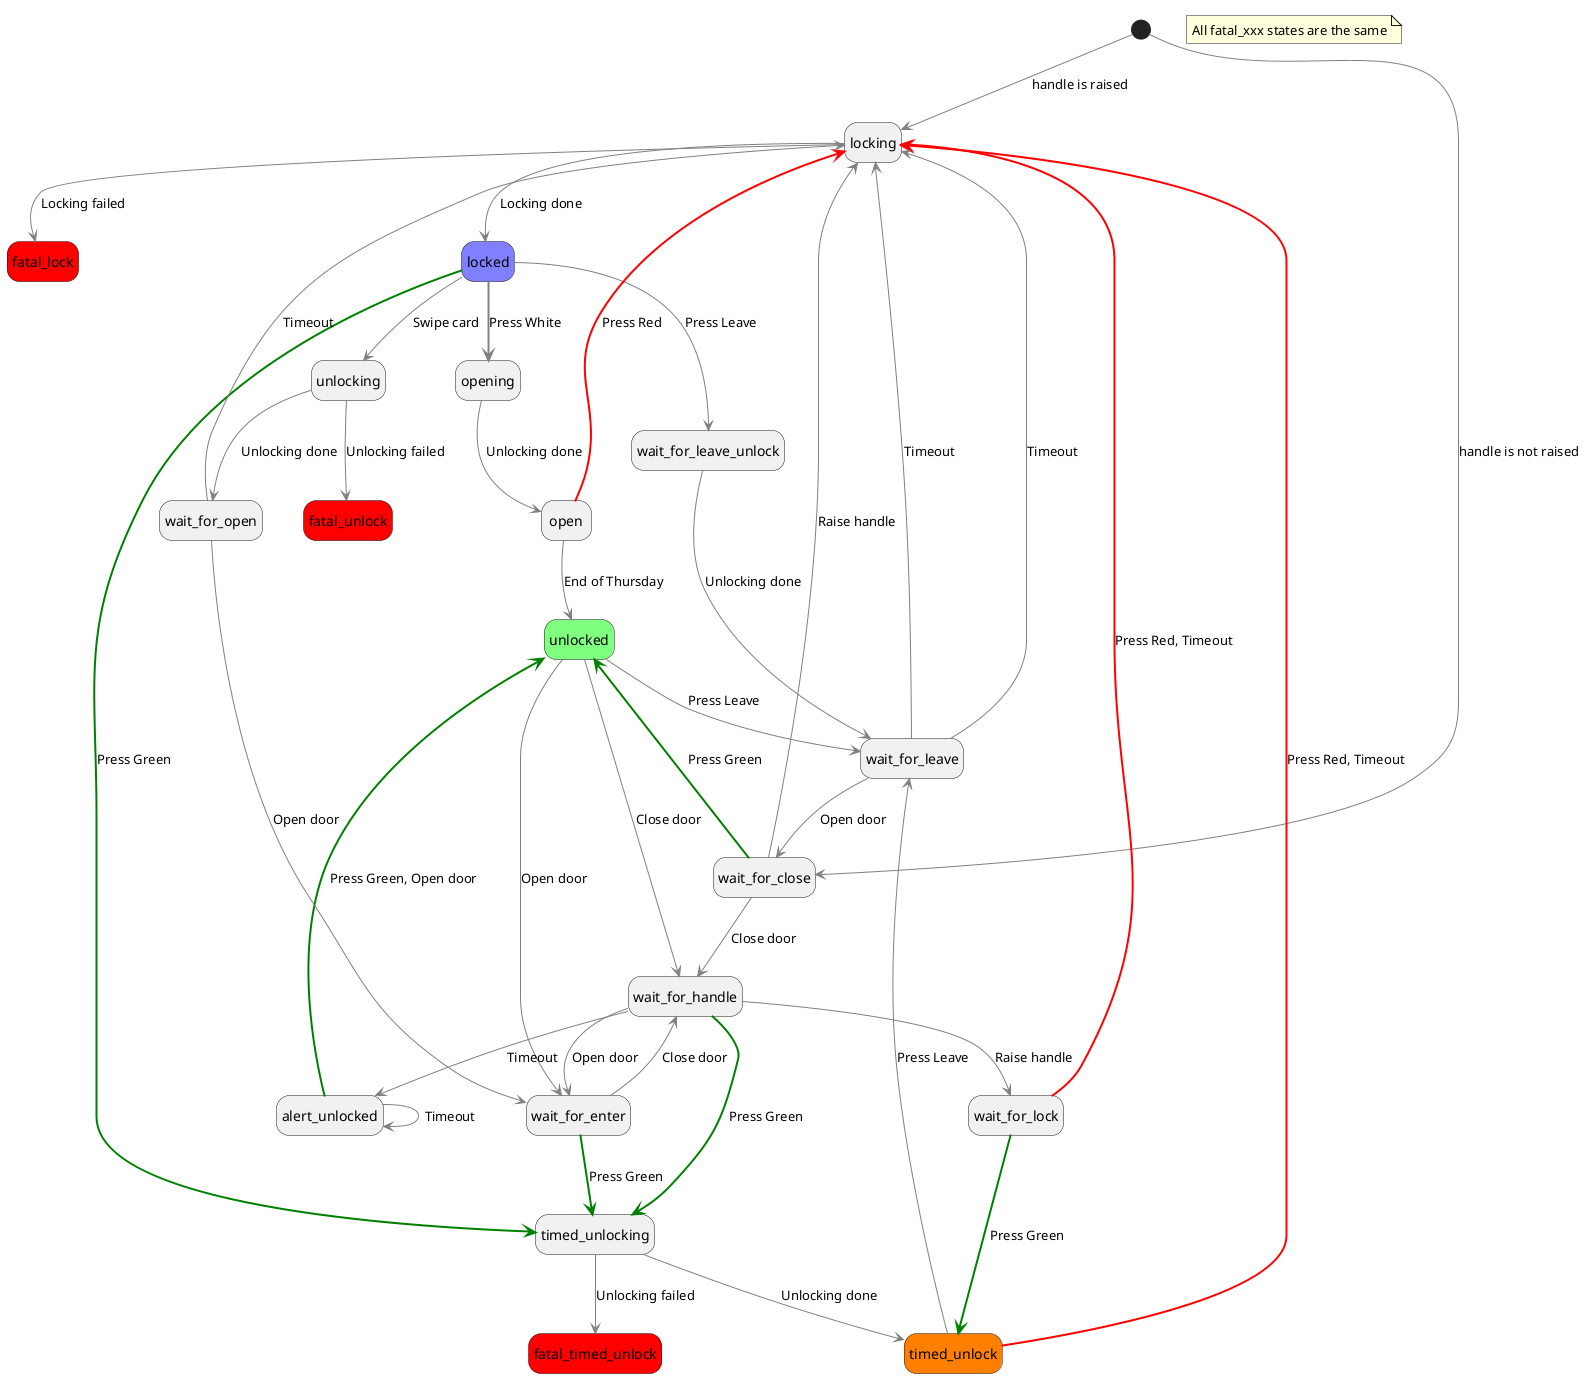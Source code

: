 @startuml
hide empty description

<style>
stateDiagram {
  arrow {
    LineColor Gray
  }
}
</style>

state fatal_lock #ff0000
state fatal_unlock #ff0000
state fatal_timed_unlock #ff0000

note "All fatal_xxx states are the same" as fatal_note

state locked #8080ff
state unlocked #80ff80
state timed_unlock #ff8000

[*] --> locking: handle is raised
[*] --> wait_for_close: handle is not raised
alert_unlocked --> alert_unlocked: Timeout
alert_unlocked -[#green,bold]-> unlocked: Press Green, Open door
locked -[#gray,bold]-> opening: Press White
locked -[#green,bold]-> timed_unlocking: Press Green
locked --> unlocking: Swipe card
locked --> wait_for_leave_unlock: Press Leave
locking --> fatal_lock: Locking failed
locking --> locked: Locking done
open -[#red,bold]-> locking: Press Red
open --> unlocked: End of Thursday
opening --> open: Unlocking done
timed_unlock -[#red,bold]-> locking: Press Red, Timeout
timed_unlock --> wait_for_leave: Press Leave
timed_unlocking --> fatal_timed_unlock: Unlocking failed
timed_unlocking --> timed_unlock: Unlocking done
unlocked --> wait_for_enter: Open door
unlocked --> wait_for_handle: Close door
unlocked --> wait_for_leave: Press Leave
unlocking --> fatal_unlock: Unlocking failed
unlocking --> wait_for_open: Unlocking done
wait_for_close --> locking: Raise handle
wait_for_close -[#green,bold]-> unlocked: Press Green
wait_for_close --> wait_for_handle: Close door
wait_for_enter -[#green,bold]-> timed_unlocking: Press Green
wait_for_enter --> wait_for_handle: Close door
wait_for_handle --> alert_unlocked: Timeout
wait_for_handle -[#green,bold]-> timed_unlocking: Press Green
wait_for_handle --> wait_for_enter: Open door
wait_for_handle --> wait_for_lock: Raise handle
wait_for_leave --> locking: Timeout
wait_for_leave --> wait_for_close: Open door
wait_for_leave --> locking: Timeout
wait_for_leave_unlock --> wait_for_leave: Unlocking done
wait_for_lock -[#red,bold]-> locking: Press Red, Timeout
wait_for_lock -[#green,bold]-> timed_unlock: Press Green
wait_for_open --> locking: Timeout
wait_for_open --> wait_for_enter: Open door
@enduml
